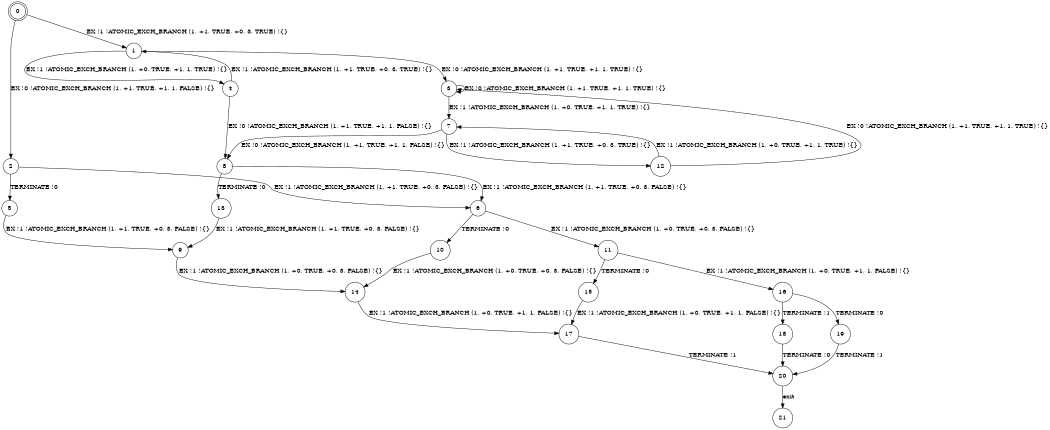 digraph BCG {
size = "7, 10.5";
center = TRUE;
node [shape = circle];
0 [peripheries = 2];
0 -> 1 [label = "EX !1 !ATOMIC_EXCH_BRANCH (1, +1, TRUE, +0, 3, TRUE) !{}"];
0 -> 2 [label = "EX !0 !ATOMIC_EXCH_BRANCH (1, +1, TRUE, +1, 1, FALSE) !{}"];
1 -> 3 [label = "EX !0 !ATOMIC_EXCH_BRANCH (1, +1, TRUE, +1, 1, TRUE) !{}"];
1 -> 4 [label = "EX !1 !ATOMIC_EXCH_BRANCH (1, +0, TRUE, +1, 1, TRUE) !{}"];
2 -> 5 [label = "TERMINATE !0"];
2 -> 6 [label = "EX !1 !ATOMIC_EXCH_BRANCH (1, +1, TRUE, +0, 3, FALSE) !{}"];
3 -> 7 [label = "EX !1 !ATOMIC_EXCH_BRANCH (1, +0, TRUE, +1, 1, TRUE) !{}"];
3 -> 3 [label = "EX !0 !ATOMIC_EXCH_BRANCH (1, +1, TRUE, +1, 1, TRUE) !{}"];
4 -> 8 [label = "EX !0 !ATOMIC_EXCH_BRANCH (1, +1, TRUE, +1, 1, FALSE) !{}"];
4 -> 1 [label = "EX !1 !ATOMIC_EXCH_BRANCH (1, +1, TRUE, +0, 3, TRUE) !{}"];
5 -> 9 [label = "EX !1 !ATOMIC_EXCH_BRANCH (1, +1, TRUE, +0, 3, FALSE) !{}"];
6 -> 10 [label = "TERMINATE !0"];
6 -> 11 [label = "EX !1 !ATOMIC_EXCH_BRANCH (1, +0, TRUE, +0, 3, FALSE) !{}"];
7 -> 12 [label = "EX !1 !ATOMIC_EXCH_BRANCH (1, +1, TRUE, +0, 3, TRUE) !{}"];
7 -> 8 [label = "EX !0 !ATOMIC_EXCH_BRANCH (1, +1, TRUE, +1, 1, FALSE) !{}"];
8 -> 13 [label = "TERMINATE !0"];
8 -> 6 [label = "EX !1 !ATOMIC_EXCH_BRANCH (1, +1, TRUE, +0, 3, FALSE) !{}"];
9 -> 14 [label = "EX !1 !ATOMIC_EXCH_BRANCH (1, +0, TRUE, +0, 3, FALSE) !{}"];
10 -> 14 [label = "EX !1 !ATOMIC_EXCH_BRANCH (1, +0, TRUE, +0, 3, FALSE) !{}"];
11 -> 15 [label = "TERMINATE !0"];
11 -> 16 [label = "EX !1 !ATOMIC_EXCH_BRANCH (1, +0, TRUE, +1, 1, FALSE) !{}"];
12 -> 7 [label = "EX !1 !ATOMIC_EXCH_BRANCH (1, +0, TRUE, +1, 1, TRUE) !{}"];
12 -> 3 [label = "EX !0 !ATOMIC_EXCH_BRANCH (1, +1, TRUE, +1, 1, TRUE) !{}"];
13 -> 9 [label = "EX !1 !ATOMIC_EXCH_BRANCH (1, +1, TRUE, +0, 3, FALSE) !{}"];
14 -> 17 [label = "EX !1 !ATOMIC_EXCH_BRANCH (1, +0, TRUE, +1, 1, FALSE) !{}"];
15 -> 17 [label = "EX !1 !ATOMIC_EXCH_BRANCH (1, +0, TRUE, +1, 1, FALSE) !{}"];
16 -> 18 [label = "TERMINATE !1"];
16 -> 19 [label = "TERMINATE !0"];
17 -> 20 [label = "TERMINATE !1"];
18 -> 20 [label = "TERMINATE !0"];
19 -> 20 [label = "TERMINATE !1"];
20 -> 21 [label = "exit"];
}
